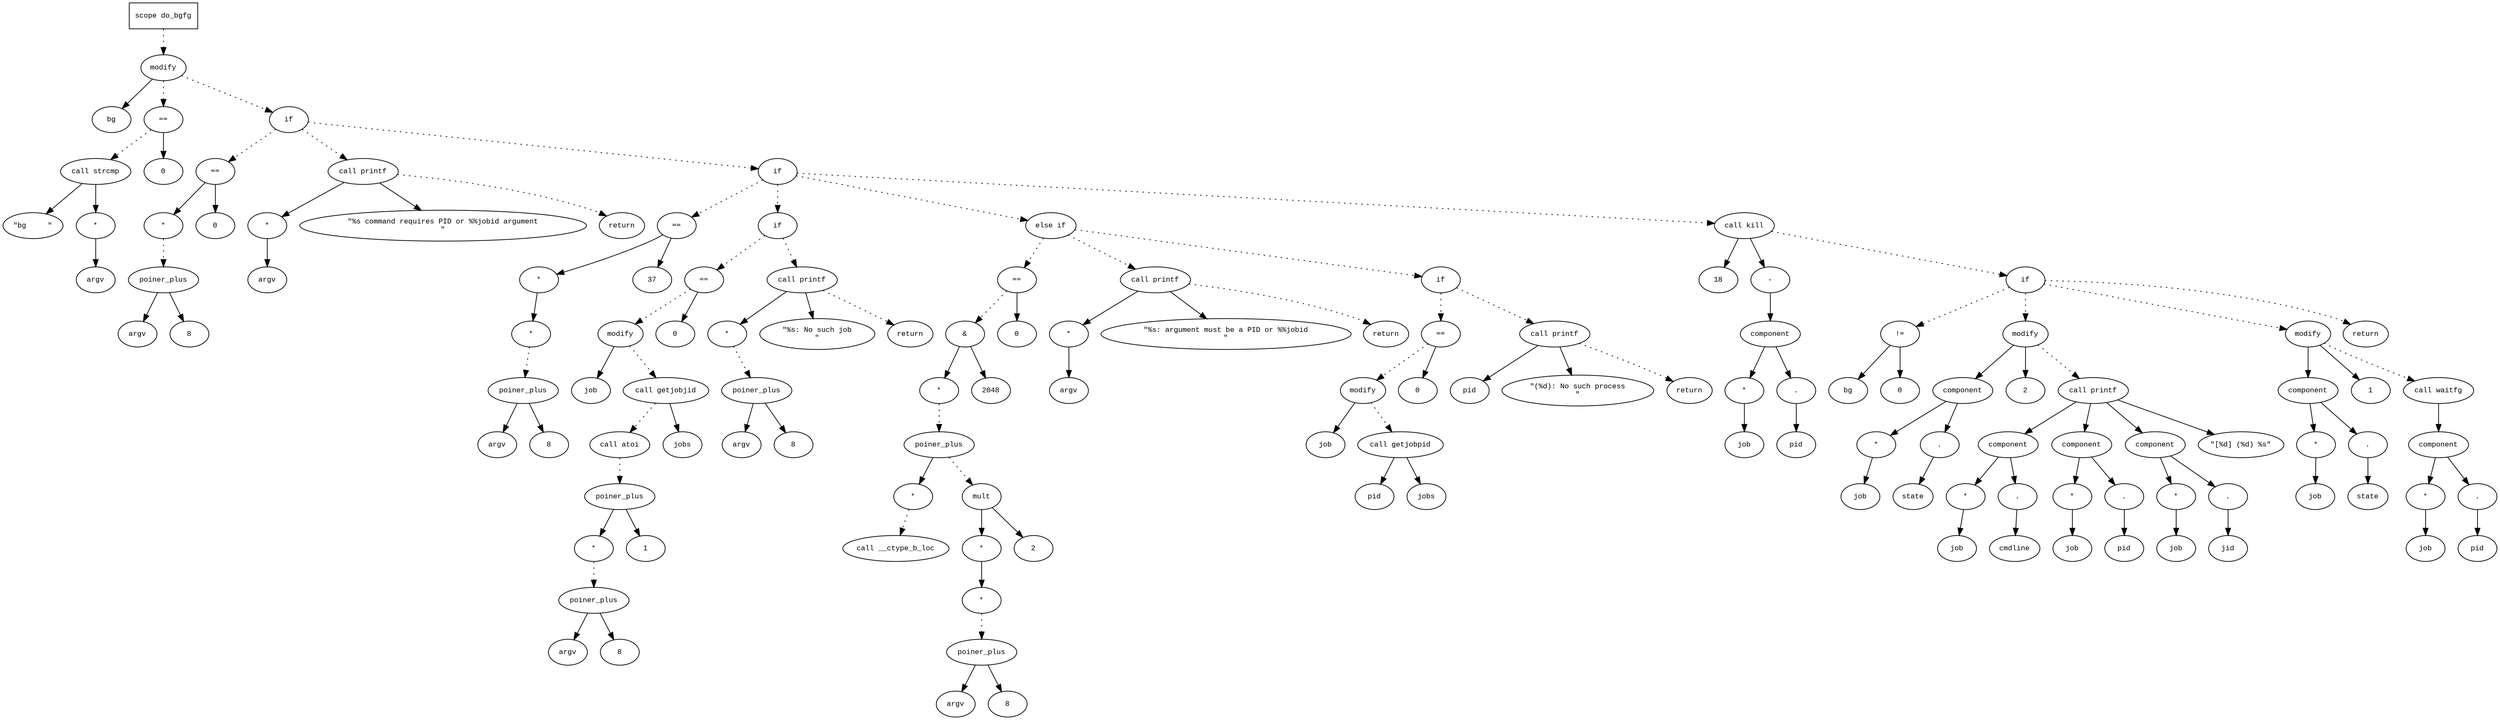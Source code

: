 digraph AST {
  graph [fontname="Times New Roman",fontsize=10];
  node  [fontname="Courier New",fontsize=10];
  edge  [fontname="Times New Roman",fontsize=10];

  node1 [label="scope do_bgfg",shape=box];
  node2 [label="modify",shape=ellipse];
  node3 [label="bg",shape=ellipse];
  node2 -> node3;
  node4 [label="==",shape=ellipse];
  node5 [label="call strcmp",shape=ellipse];
  node6 [label="\"bg     \"",shape=ellipse];
  node5 -> node6;
  node7 [label="*",shape=ellipse];
  node8 [label="argv",shape=ellipse];
  node7 -> node8;
  node5 -> node7;
  node4 -> node5 [style=dotted];
  node9 [label="0",shape=ellipse];
  node4 -> node9;
  node2 -> node4 [style=dotted];
  node1 -> node2 [style=dotted];
  node10 [label="if",shape=ellipse];
  node2 -> node10 [style=dotted];
  node11 [label="==",shape=ellipse];
  node12 [label="*",shape=ellipse];
  node13 [label="poiner_plus",shape=ellipse];
  node14 [label="argv",shape=ellipse];
  node13 -> node14;
  node15 [label="8",shape=ellipse];
  node13 -> node15;
  node12 -> node13 [style=dotted];
  node11 -> node12;
  node16 [label="0",shape=ellipse];
  node11 -> node16;
  node10 -> node11 [style=dotted];
  node17 [label="call printf",shape=ellipse];
  node18 [label="*",shape=ellipse];
  node19 [label="argv",shape=ellipse];
  node18 -> node19;
  node17 -> node18;
  node20 [label="\"%s command requires PID or %%jobid argument
\"",shape=ellipse];
  node17 -> node20;
  node10 -> node17 [style=dotted];
  node21 [label="return",shape=ellipse];
  node17 -> node21 [style=dotted];
  node22 [label="if",shape=ellipse];
  node10 -> node22 [style=dotted];
  node23 [label="==",shape=ellipse];
  node24 [label="*",shape=ellipse];
  node25 [label="*",shape=ellipse];
  node26 [label="poiner_plus",shape=ellipse];
  node27 [label="argv",shape=ellipse];
  node26 -> node27;
  node28 [label="8",shape=ellipse];
  node26 -> node28;
  node25 -> node26 [style=dotted];
  node24 -> node25;
  node23 -> node24;
  node29 [label="37",shape=ellipse];
  node23 -> node29;
  node22 -> node23 [style=dotted];
  node30 [label="if",shape=ellipse];
  node22 -> node30 [style=dotted];
  node31 [label="==",shape=ellipse];
  node32 [label="modify",shape=ellipse];
  node33 [label="job",shape=ellipse];
  node32 -> node33;
  node34 [label="call getjobjid",shape=ellipse];
  node35 [label="call atoi",shape=ellipse];
  node36 [label="poiner_plus",shape=ellipse];
  node37 [label="*",shape=ellipse];
  node38 [label="poiner_plus",shape=ellipse];
  node39 [label="argv",shape=ellipse];
  node38 -> node39;
  node40 [label="8",shape=ellipse];
  node38 -> node40;
  node37 -> node38 [style=dotted];
  node36 -> node37;
  node41 [label="1",shape=ellipse];
  node36 -> node41;
  node35 -> node36 [style=dotted];
  node34 -> node35 [style=dotted];
  node42 [label="jobs",shape=ellipse];
  node34 -> node42;
  node32 -> node34 [style=dotted];
  node31 -> node32 [style=dotted];
  node43 [label="0",shape=ellipse];
  node31 -> node43;
  node30 -> node31 [style=dotted];
  node44 [label="call printf",shape=ellipse];
  node45 [label="*",shape=ellipse];
  node46 [label="poiner_plus",shape=ellipse];
  node47 [label="argv",shape=ellipse];
  node46 -> node47;
  node48 [label="8",shape=ellipse];
  node46 -> node48;
  node45 -> node46 [style=dotted];
  node44 -> node45;
  node49 [label="\"%s: No such job
\"",shape=ellipse];
  node44 -> node49;
  node30 -> node44 [style=dotted];
  node50 [label="return",shape=ellipse];
  node44 -> node50 [style=dotted];
  node51 [label="else if",shape=ellipse];
  node22 -> node51 [style=dotted];
  node52 [label="==",shape=ellipse];
  node53 [label="&",shape=ellipse];
  node54 [label="*",shape=ellipse];
  node55 [label="poiner_plus",shape=ellipse];
  node56 [label="*",shape=ellipse];
  node57 [label="call __ctype_b_loc",shape=ellipse];
  node56 -> node57 [style=dotted];
  node55 -> node56;
  node58 [label="mult",shape=ellipse];
  node59 [label="*",shape=ellipse];
  node60 [label="*",shape=ellipse];
  node61 [label="poiner_plus",shape=ellipse];
  node62 [label="argv",shape=ellipse];
  node61 -> node62;
  node63 [label="8",shape=ellipse];
  node61 -> node63;
  node60 -> node61 [style=dotted];
  node59 -> node60;
  node58 -> node59;
  node64 [label="2",shape=ellipse];
  node58 -> node64;
  node55 -> node58 [style=dotted];
  node54 -> node55 [style=dotted];
  node53 -> node54;
  node65 [label="2048",shape=ellipse];
  node53 -> node65;
  node52 -> node53 [style=dotted];
  node66 [label="0",shape=ellipse];
  node52 -> node66;
  node51 -> node52 [style=dotted];
  node67 [label="call printf",shape=ellipse];
  node68 [label="*",shape=ellipse];
  node69 [label="argv",shape=ellipse];
  node68 -> node69;
  node67 -> node68;
  node70 [label="\"%s: argument must be a PID or %%jobid
\"",shape=ellipse];
  node67 -> node70;
  node51 -> node67 [style=dotted];
  node71 [label="return",shape=ellipse];
  node67 -> node71 [style=dotted];
  node72 [label="if",shape=ellipse];
  node51 -> node72 [style=dotted];
  node73 [label="==",shape=ellipse];
  node74 [label="modify",shape=ellipse];
  node75 [label="job",shape=ellipse];
  node74 -> node75;
  node76 [label="call getjobpid",shape=ellipse];
  node77 [label="pid",shape=ellipse];
  node76 -> node77;
  node78 [label="jobs",shape=ellipse];
  node76 -> node78;
  node74 -> node76 [style=dotted];
  node73 -> node74 [style=dotted];
  node79 [label="0",shape=ellipse];
  node73 -> node79;
  node72 -> node73 [style=dotted];
  node80 [label="call printf",shape=ellipse];
  node81 [label="pid",shape=ellipse];
  node80 -> node81;
  node82 [label="\"(%d): No such process
\"",shape=ellipse];
  node80 -> node82;
  node72 -> node80 [style=dotted];
  node83 [label="return",shape=ellipse];
  node80 -> node83 [style=dotted];
  node84 [label="call kill",shape=ellipse];
  node85 [label="18",shape=ellipse];
  node84 -> node85;
  node86 [label="-",shape=ellipse];
  node87 [label="component",shape=ellipse];
  node86 -> node87;
  node88 [label="*",shape=ellipse];
  node89 [label="job",shape=ellipse];
  node88 -> node89;
  node87 -> node88;
  node90 [label=".",shape=ellipse];
  node87 -> node90;
  node91 [label="pid",shape=ellipse];
  node90 -> node91;
  node84 -> node86;
  node22 -> node84 [style=dotted];
  node92 [label="if",shape=ellipse];
  node84 -> node92 [style=dotted];
  node93 [label="!=",shape=ellipse];
  node94 [label="bg",shape=ellipse];
  node93 -> node94;
  node95 [label="0",shape=ellipse];
  node93 -> node95;
  node92 -> node93 [style=dotted];
  node96 [label="modify",shape=ellipse];
  node97 [label="component",shape=ellipse];
  node96 -> node97;
  node98 [label="*",shape=ellipse];
  node99 [label="job",shape=ellipse];
  node98 -> node99;
  node97 -> node98;
  node100 [label=".",shape=ellipse];
  node97 -> node100;
  node101 [label="state",shape=ellipse];
  node100 -> node101;
  node102 [label="2",shape=ellipse];
  node96 -> node102;
  node92 -> node96 [style=dotted];
  node103 [label="call printf",shape=ellipse];
  node104 [label="component",shape=ellipse];
  node103 -> node104;
  node105 [label="*",shape=ellipse];
  node106 [label="job",shape=ellipse];
  node105 -> node106;
  node104 -> node105;
  node107 [label=".",shape=ellipse];
  node104 -> node107;
  node108 [label="cmdline",shape=ellipse];
  node107 -> node108;
  node109 [label="component",shape=ellipse];
  node103 -> node109;
  node110 [label="*",shape=ellipse];
  node111 [label="job",shape=ellipse];
  node110 -> node111;
  node109 -> node110;
  node112 [label=".",shape=ellipse];
  node109 -> node112;
  node113 [label="pid",shape=ellipse];
  node112 -> node113;
  node114 [label="component",shape=ellipse];
  node103 -> node114;
  node115 [label="*",shape=ellipse];
  node116 [label="job",shape=ellipse];
  node115 -> node116;
  node114 -> node115;
  node117 [label=".",shape=ellipse];
  node114 -> node117;
  node118 [label="jid",shape=ellipse];
  node117 -> node118;
  node119 [label="\"[%d] (%d) %s\"",shape=ellipse];
  node103 -> node119;
  node96 -> node103 [style=dotted];
  node120 [label="modify",shape=ellipse];
  node121 [label="component",shape=ellipse];
  node120 -> node121;
  node122 [label="*",shape=ellipse];
  node123 [label="job",shape=ellipse];
  node122 -> node123;
  node121 -> node122;
  node124 [label=".",shape=ellipse];
  node121 -> node124;
  node125 [label="state",shape=ellipse];
  node124 -> node125;
  node126 [label="1",shape=ellipse];
  node120 -> node126;
  node92 -> node120 [style=dotted];
  node127 [label="call waitfg",shape=ellipse];
  node128 [label="component",shape=ellipse];
  node127 -> node128;
  node129 [label="*",shape=ellipse];
  node130 [label="job",shape=ellipse];
  node129 -> node130;
  node128 -> node129;
  node131 [label=".",shape=ellipse];
  node128 -> node131;
  node132 [label="pid",shape=ellipse];
  node131 -> node132;
  node120 -> node127 [style=dotted];
  node133 [label="return",shape=ellipse];
  node92 -> node133 [style=dotted];
} 